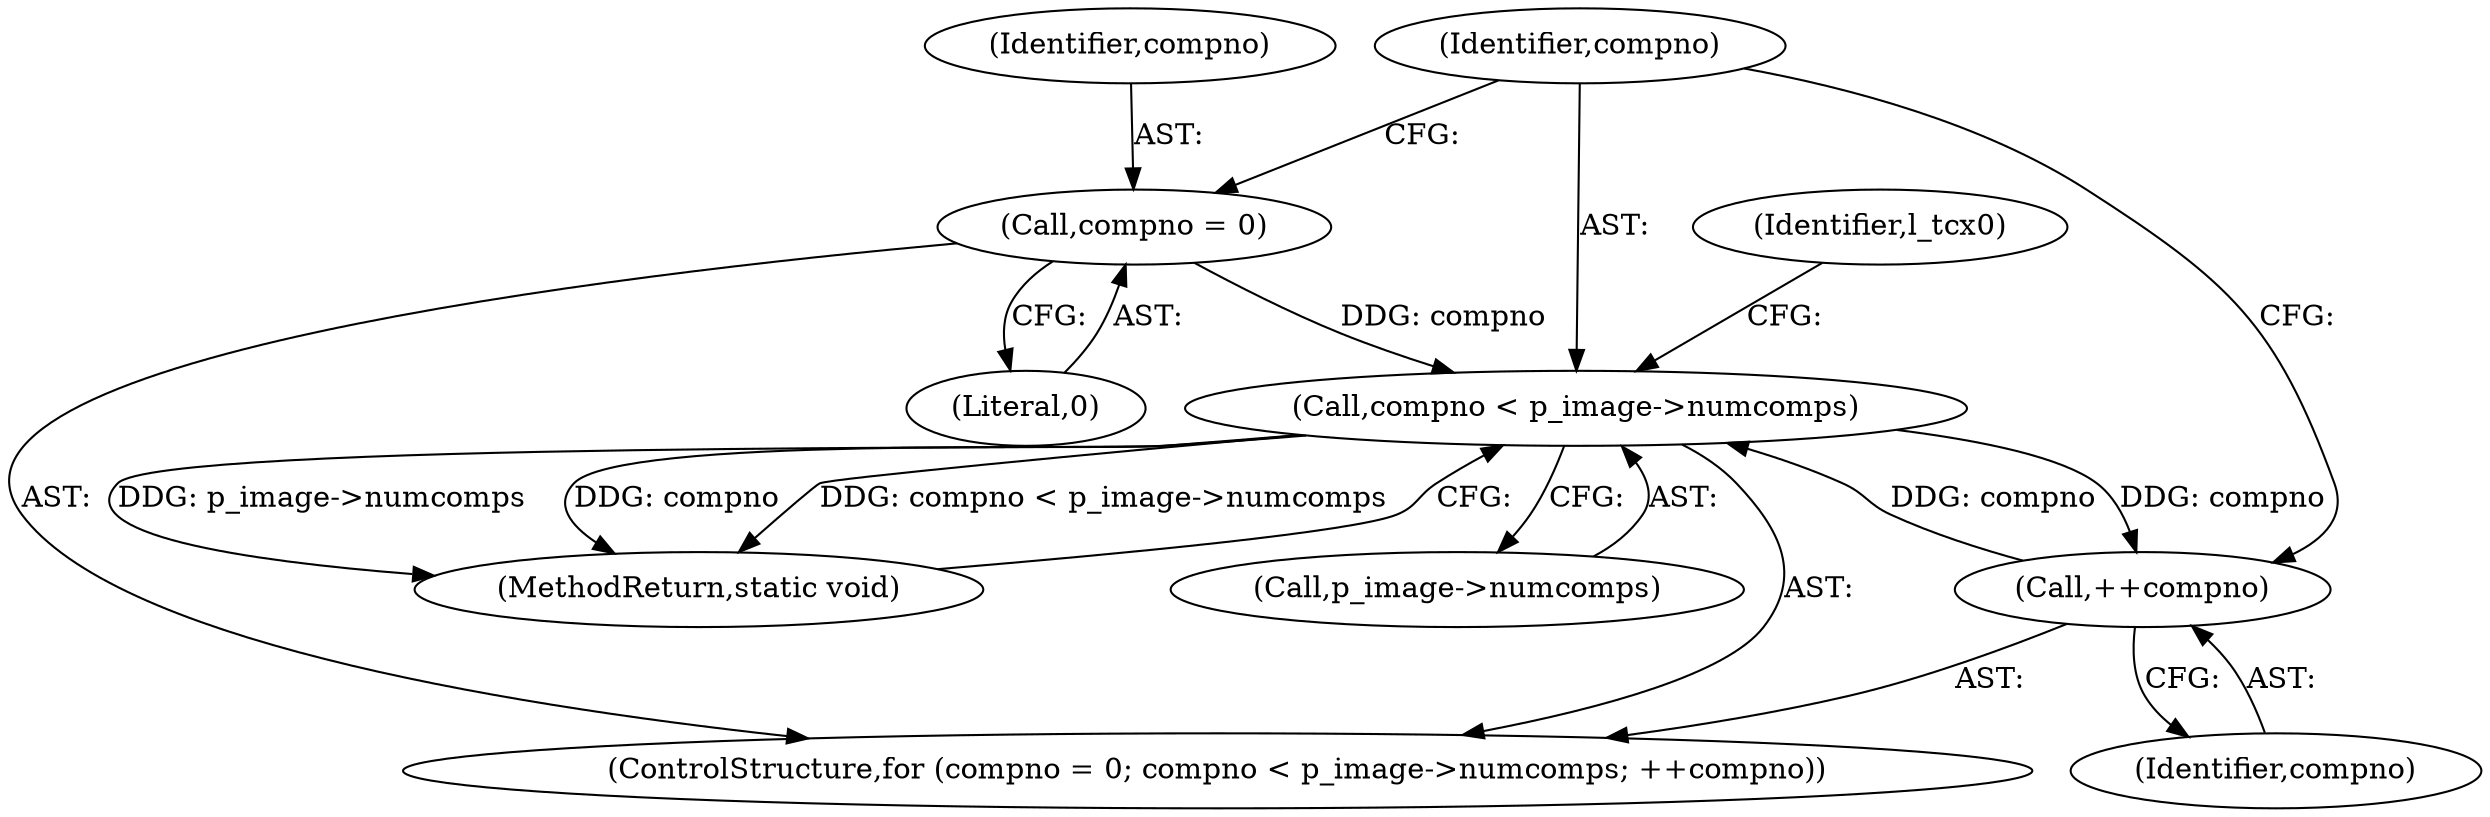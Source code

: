 digraph "0_openjpeg_c58df149900df862806d0e892859b41115875845@pointer" {
"1000289" [label="(Call,compno < p_image->numcomps)"];
"1000286" [label="(Call,compno = 0)"];
"1000294" [label="(Call,++compno)"];
"1000289" [label="(Call,compno < p_image->numcomps)"];
"1000285" [label="(ControlStructure,for (compno = 0; compno < p_image->numcomps; ++compno))"];
"1000288" [label="(Literal,0)"];
"1000289" [label="(Call,compno < p_image->numcomps)"];
"1000286" [label="(Call,compno = 0)"];
"1000295" [label="(Identifier,compno)"];
"1000565" [label="(MethodReturn,static void)"];
"1000316" [label="(Identifier,l_tcx0)"];
"1000294" [label="(Call,++compno)"];
"1000287" [label="(Identifier,compno)"];
"1000291" [label="(Call,p_image->numcomps)"];
"1000290" [label="(Identifier,compno)"];
"1000289" -> "1000285"  [label="AST: "];
"1000289" -> "1000291"  [label="CFG: "];
"1000290" -> "1000289"  [label="AST: "];
"1000291" -> "1000289"  [label="AST: "];
"1000316" -> "1000289"  [label="CFG: "];
"1000565" -> "1000289"  [label="CFG: "];
"1000289" -> "1000565"  [label="DDG: p_image->numcomps"];
"1000289" -> "1000565"  [label="DDG: compno"];
"1000289" -> "1000565"  [label="DDG: compno < p_image->numcomps"];
"1000286" -> "1000289"  [label="DDG: compno"];
"1000294" -> "1000289"  [label="DDG: compno"];
"1000289" -> "1000294"  [label="DDG: compno"];
"1000286" -> "1000285"  [label="AST: "];
"1000286" -> "1000288"  [label="CFG: "];
"1000287" -> "1000286"  [label="AST: "];
"1000288" -> "1000286"  [label="AST: "];
"1000290" -> "1000286"  [label="CFG: "];
"1000294" -> "1000285"  [label="AST: "];
"1000294" -> "1000295"  [label="CFG: "];
"1000295" -> "1000294"  [label="AST: "];
"1000290" -> "1000294"  [label="CFG: "];
}
